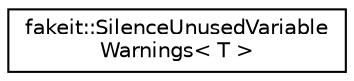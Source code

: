 digraph "Graphical Class Hierarchy"
{
  edge [fontname="Helvetica",fontsize="10",labelfontname="Helvetica",labelfontsize="10"];
  node [fontname="Helvetica",fontsize="10",shape=record];
  rankdir="LR";
  Node1 [label="fakeit::SilenceUnusedVariable\lWarnings\< T \>",height=0.2,width=0.4,color="black", fillcolor="white", style="filled",URL="$d7/de0/classfakeit_1_1SilenceUnusedVariableWarnings.html"];
}
